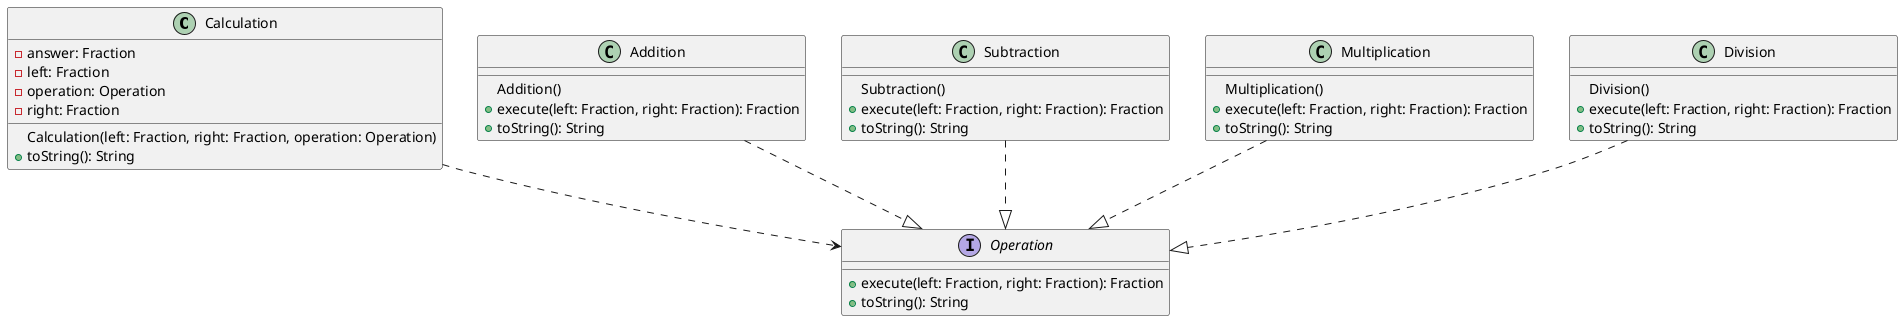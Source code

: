 @startuml
class Calculation
{
    Calculation(left: Fraction, right: Fraction, operation: Operation)
    - answer: Fraction
    - left: Fraction
    - operation: Operation
    - right: Fraction
    + toString(): String
}


class Addition
{
    Addition()
    + execute(left: Fraction, right: Fraction): Fraction
    + toString(): String
}
Addition ..|> Operation

class Subtraction
{
    Subtraction()
    + execute(left: Fraction, right: Fraction): Fraction
    + toString(): String
}
Subtraction ..|> Operation

class Multiplication
{
    Multiplication()
    + execute(left: Fraction, right: Fraction): Fraction
    + toString(): String
}
Multiplication ..|> Operation

class Division
{
    Division()
    + execute(left: Fraction, right: Fraction): Fraction
    + toString(): String
}
Division ..|> Operation

interface Operation
{
    + execute(left: Fraction, right: Fraction): Fraction
    + toString(): String
}


Calculation ..> Operation
@enduml